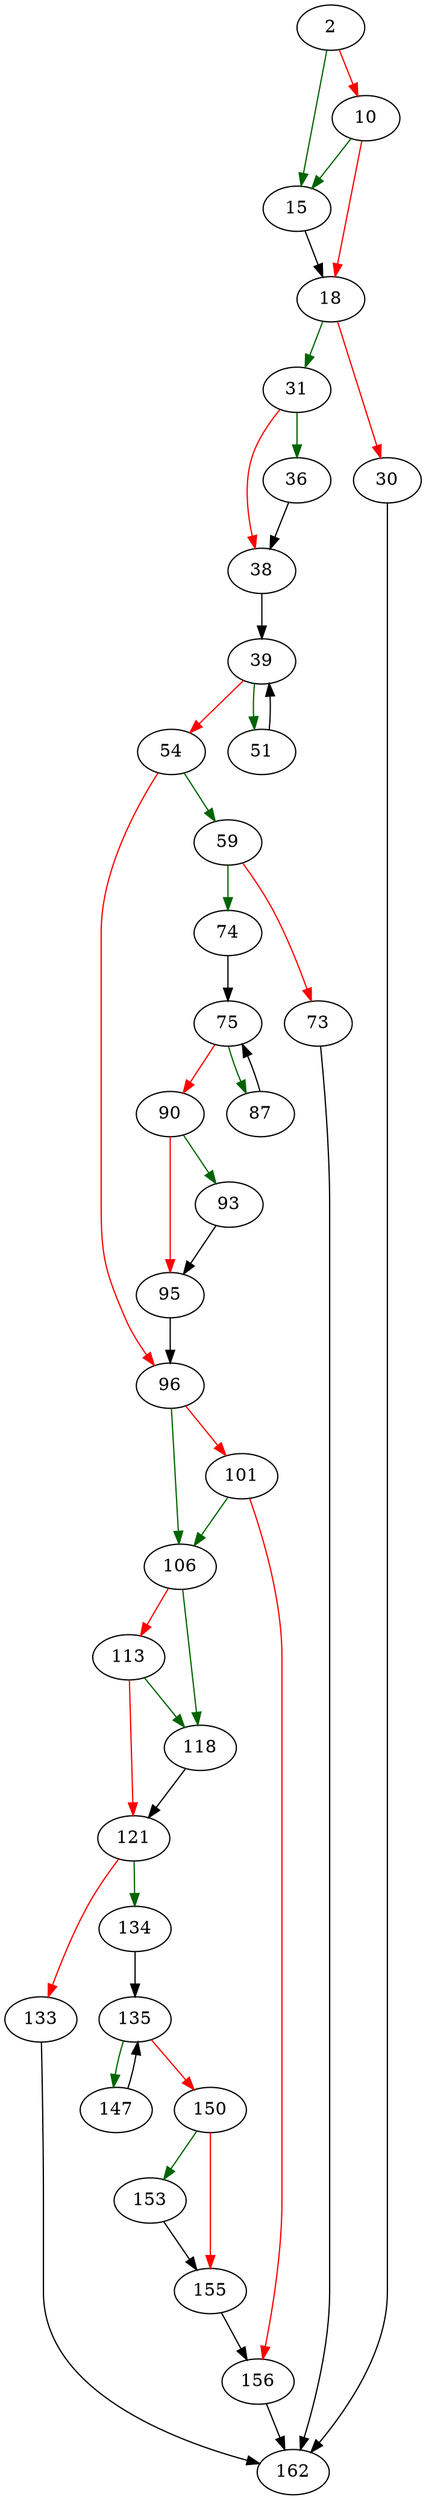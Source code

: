 strict digraph "isNumber" {
	// Node definitions.
	2 [entry=true];
	15;
	10;
	18;
	31;
	30;
	162;
	36;
	38;
	39;
	51;
	54;
	59;
	96;
	74;
	73;
	75;
	87;
	90;
	93;
	95;
	106;
	101;
	156;
	118;
	113;
	121;
	134;
	133;
	135;
	147;
	150;
	153;
	155;

	// Edge definitions.
	2 -> 15 [
		color=darkgreen
		cond=true
	];
	2 -> 10 [
		color=red
		cond=false
	];
	15 -> 18;
	10 -> 15 [
		color=darkgreen
		cond=true
	];
	10 -> 18 [
		color=red
		cond=false
	];
	18 -> 31 [
		color=darkgreen
		cond=true
	];
	18 -> 30 [
		color=red
		cond=false
	];
	31 -> 36 [
		color=darkgreen
		cond=true
	];
	31 -> 38 [
		color=red
		cond=false
	];
	30 -> 162;
	36 -> 38;
	38 -> 39;
	39 -> 51 [
		color=darkgreen
		cond=true
	];
	39 -> 54 [
		color=red
		cond=false
	];
	51 -> 39;
	54 -> 59 [
		color=darkgreen
		cond=true
	];
	54 -> 96 [
		color=red
		cond=false
	];
	59 -> 74 [
		color=darkgreen
		cond=true
	];
	59 -> 73 [
		color=red
		cond=false
	];
	96 -> 106 [
		color=darkgreen
		cond=true
	];
	96 -> 101 [
		color=red
		cond=false
	];
	74 -> 75;
	73 -> 162;
	75 -> 87 [
		color=darkgreen
		cond=true
	];
	75 -> 90 [
		color=red
		cond=false
	];
	87 -> 75;
	90 -> 93 [
		color=darkgreen
		cond=true
	];
	90 -> 95 [
		color=red
		cond=false
	];
	93 -> 95;
	95 -> 96;
	106 -> 118 [
		color=darkgreen
		cond=true
	];
	106 -> 113 [
		color=red
		cond=false
	];
	101 -> 106 [
		color=darkgreen
		cond=true
	];
	101 -> 156 [
		color=red
		cond=false
	];
	156 -> 162;
	118 -> 121;
	113 -> 118 [
		color=darkgreen
		cond=true
	];
	113 -> 121 [
		color=red
		cond=false
	];
	121 -> 134 [
		color=darkgreen
		cond=true
	];
	121 -> 133 [
		color=red
		cond=false
	];
	134 -> 135;
	133 -> 162;
	135 -> 147 [
		color=darkgreen
		cond=true
	];
	135 -> 150 [
		color=red
		cond=false
	];
	147 -> 135;
	150 -> 153 [
		color=darkgreen
		cond=true
	];
	150 -> 155 [
		color=red
		cond=false
	];
	153 -> 155;
	155 -> 156;
}